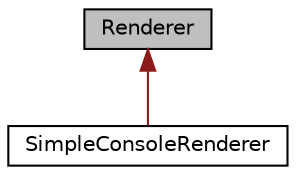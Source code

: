 digraph "Renderer"
{
 // LATEX_PDF_SIZE
  edge [fontname="Helvetica",fontsize="10",labelfontname="Helvetica",labelfontsize="10"];
  node [fontname="Helvetica",fontsize="10",shape=record];
  Node1 [label="Renderer",height=0.2,width=0.4,color="black", fillcolor="grey75", style="filled", fontcolor="black",tooltip="Basic base class for all renderers."];
  Node1 -> Node2 [dir="back",color="firebrick4",fontsize="10",style="solid",fontname="Helvetica"];
  Node2 [label="SimpleConsoleRenderer",height=0.2,width=0.4,color="black", fillcolor="white", style="filled",URL="$class_simple_console_renderer.html",tooltip=" "];
}
